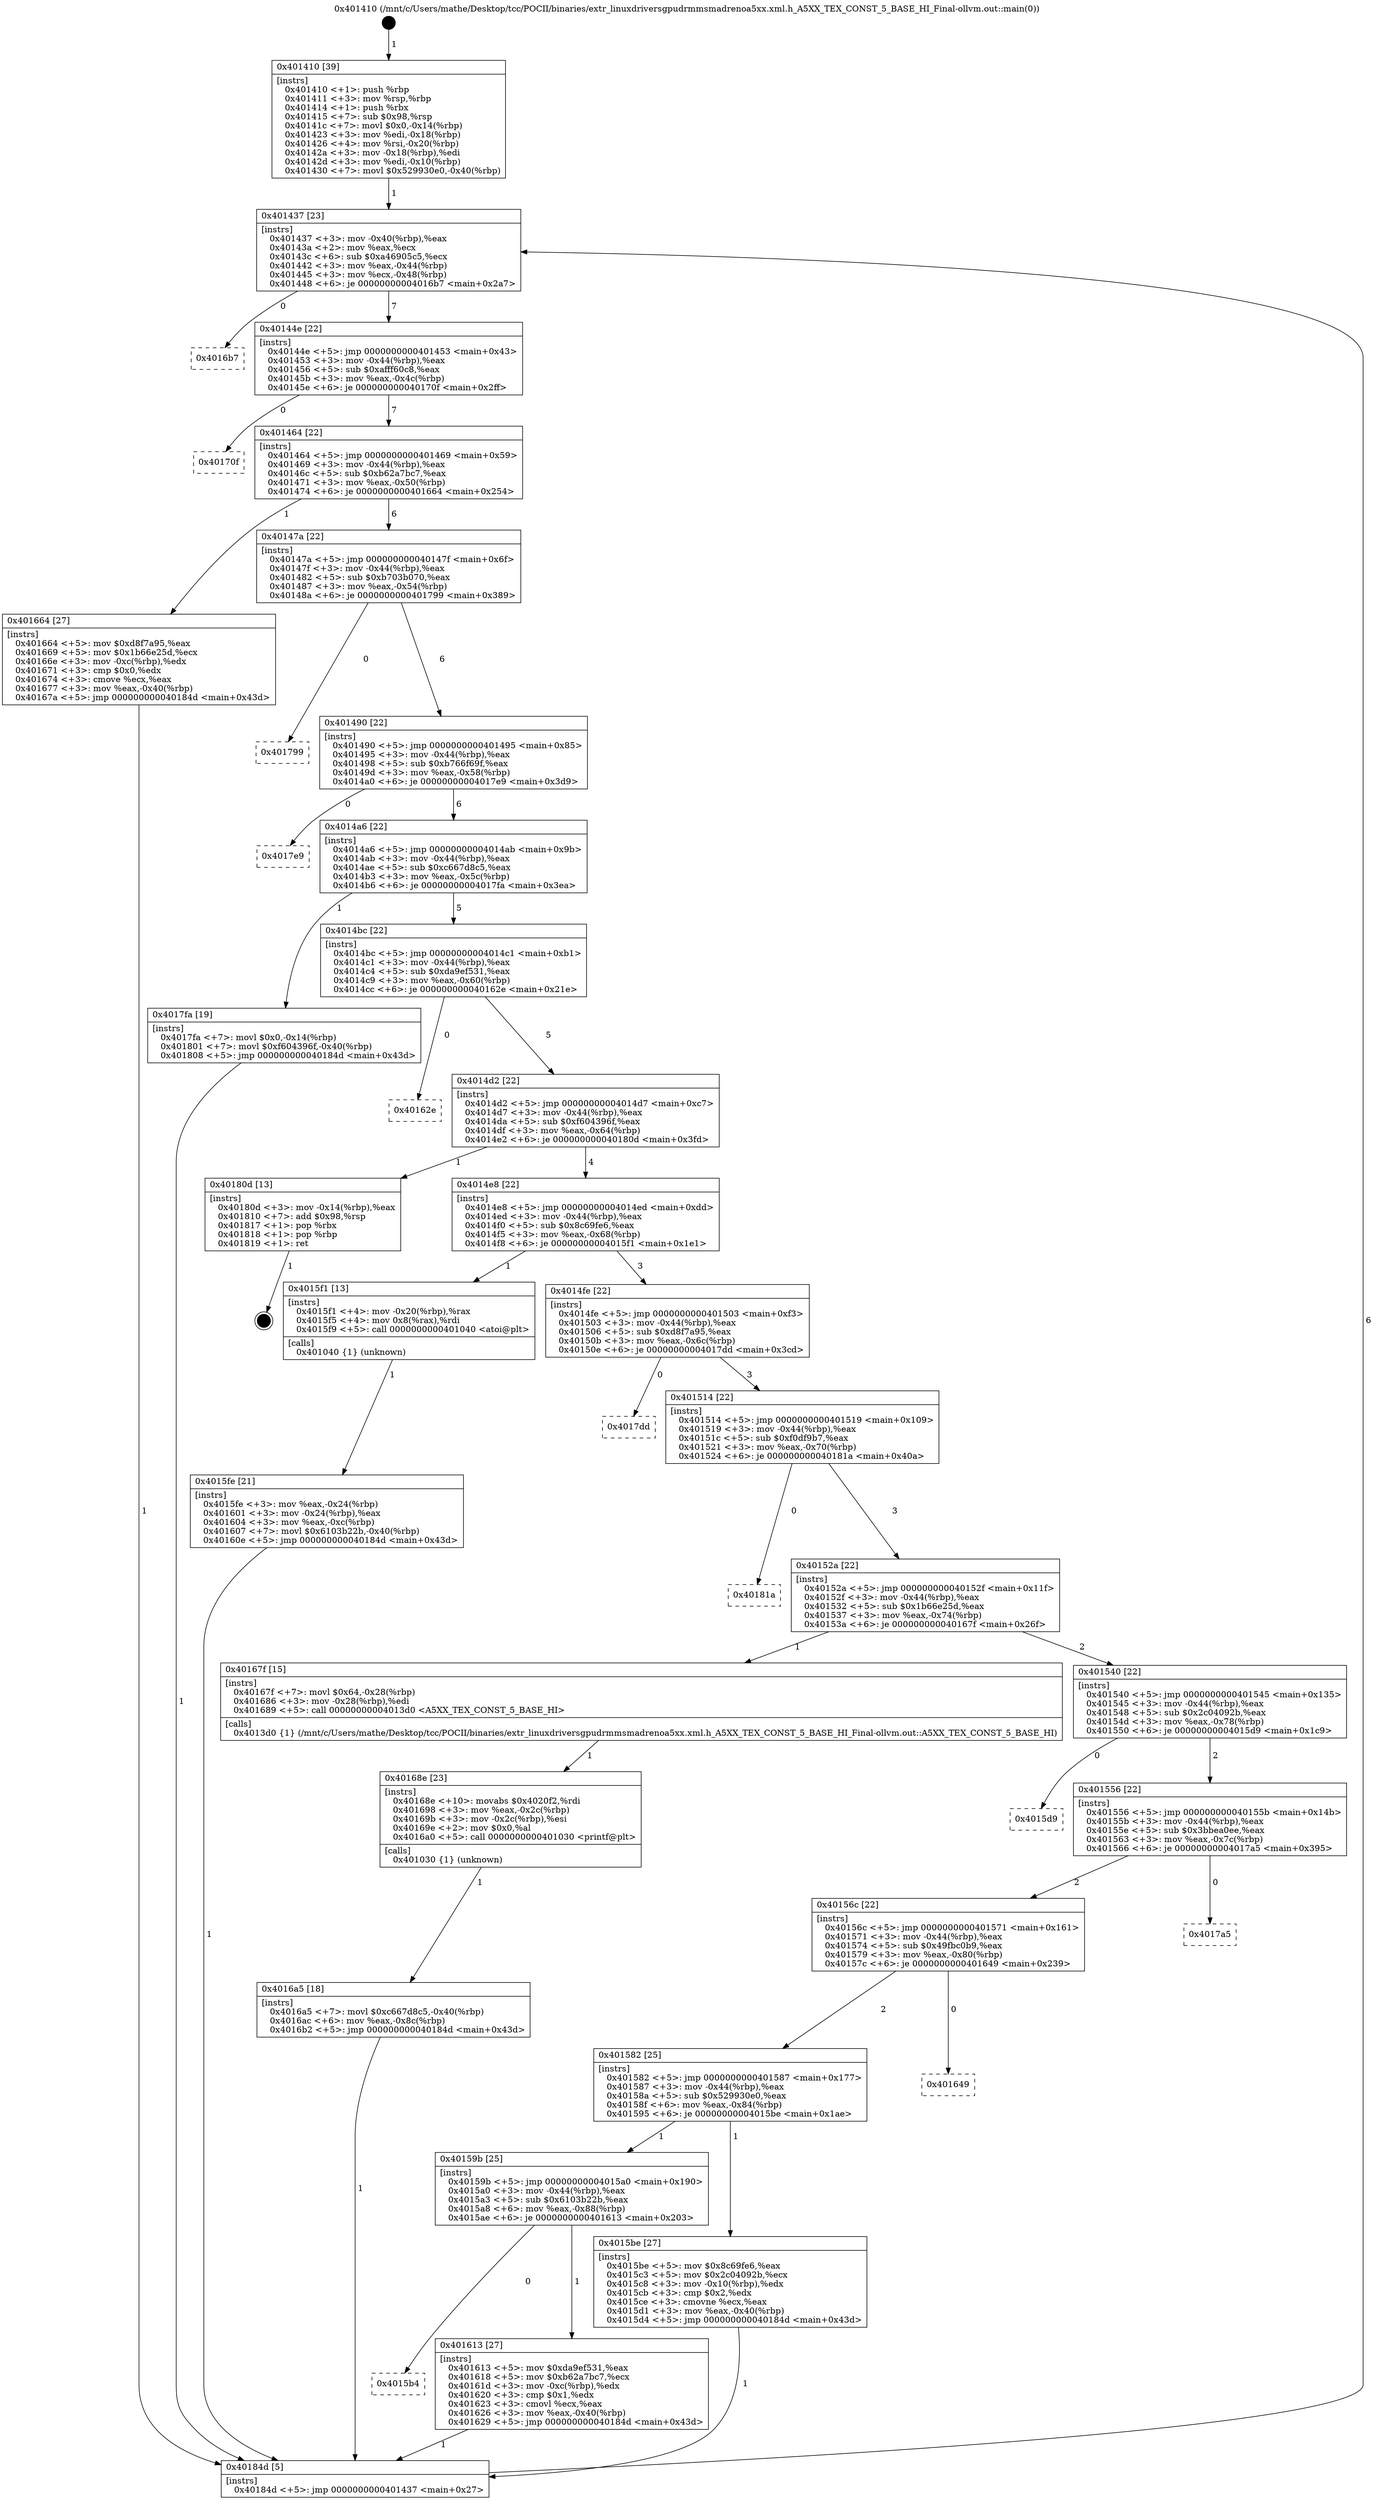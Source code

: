 digraph "0x401410" {
  label = "0x401410 (/mnt/c/Users/mathe/Desktop/tcc/POCII/binaries/extr_linuxdriversgpudrmmsmadrenoa5xx.xml.h_A5XX_TEX_CONST_5_BASE_HI_Final-ollvm.out::main(0))"
  labelloc = "t"
  node[shape=record]

  Entry [label="",width=0.3,height=0.3,shape=circle,fillcolor=black,style=filled]
  "0x401437" [label="{
     0x401437 [23]\l
     | [instrs]\l
     &nbsp;&nbsp;0x401437 \<+3\>: mov -0x40(%rbp),%eax\l
     &nbsp;&nbsp;0x40143a \<+2\>: mov %eax,%ecx\l
     &nbsp;&nbsp;0x40143c \<+6\>: sub $0xa46905c5,%ecx\l
     &nbsp;&nbsp;0x401442 \<+3\>: mov %eax,-0x44(%rbp)\l
     &nbsp;&nbsp;0x401445 \<+3\>: mov %ecx,-0x48(%rbp)\l
     &nbsp;&nbsp;0x401448 \<+6\>: je 00000000004016b7 \<main+0x2a7\>\l
  }"]
  "0x4016b7" [label="{
     0x4016b7\l
  }", style=dashed]
  "0x40144e" [label="{
     0x40144e [22]\l
     | [instrs]\l
     &nbsp;&nbsp;0x40144e \<+5\>: jmp 0000000000401453 \<main+0x43\>\l
     &nbsp;&nbsp;0x401453 \<+3\>: mov -0x44(%rbp),%eax\l
     &nbsp;&nbsp;0x401456 \<+5\>: sub $0xafff60c8,%eax\l
     &nbsp;&nbsp;0x40145b \<+3\>: mov %eax,-0x4c(%rbp)\l
     &nbsp;&nbsp;0x40145e \<+6\>: je 000000000040170f \<main+0x2ff\>\l
  }"]
  Exit [label="",width=0.3,height=0.3,shape=circle,fillcolor=black,style=filled,peripheries=2]
  "0x40170f" [label="{
     0x40170f\l
  }", style=dashed]
  "0x401464" [label="{
     0x401464 [22]\l
     | [instrs]\l
     &nbsp;&nbsp;0x401464 \<+5\>: jmp 0000000000401469 \<main+0x59\>\l
     &nbsp;&nbsp;0x401469 \<+3\>: mov -0x44(%rbp),%eax\l
     &nbsp;&nbsp;0x40146c \<+5\>: sub $0xb62a7bc7,%eax\l
     &nbsp;&nbsp;0x401471 \<+3\>: mov %eax,-0x50(%rbp)\l
     &nbsp;&nbsp;0x401474 \<+6\>: je 0000000000401664 \<main+0x254\>\l
  }"]
  "0x4016a5" [label="{
     0x4016a5 [18]\l
     | [instrs]\l
     &nbsp;&nbsp;0x4016a5 \<+7\>: movl $0xc667d8c5,-0x40(%rbp)\l
     &nbsp;&nbsp;0x4016ac \<+6\>: mov %eax,-0x8c(%rbp)\l
     &nbsp;&nbsp;0x4016b2 \<+5\>: jmp 000000000040184d \<main+0x43d\>\l
  }"]
  "0x401664" [label="{
     0x401664 [27]\l
     | [instrs]\l
     &nbsp;&nbsp;0x401664 \<+5\>: mov $0xd8f7a95,%eax\l
     &nbsp;&nbsp;0x401669 \<+5\>: mov $0x1b66e25d,%ecx\l
     &nbsp;&nbsp;0x40166e \<+3\>: mov -0xc(%rbp),%edx\l
     &nbsp;&nbsp;0x401671 \<+3\>: cmp $0x0,%edx\l
     &nbsp;&nbsp;0x401674 \<+3\>: cmove %ecx,%eax\l
     &nbsp;&nbsp;0x401677 \<+3\>: mov %eax,-0x40(%rbp)\l
     &nbsp;&nbsp;0x40167a \<+5\>: jmp 000000000040184d \<main+0x43d\>\l
  }"]
  "0x40147a" [label="{
     0x40147a [22]\l
     | [instrs]\l
     &nbsp;&nbsp;0x40147a \<+5\>: jmp 000000000040147f \<main+0x6f\>\l
     &nbsp;&nbsp;0x40147f \<+3\>: mov -0x44(%rbp),%eax\l
     &nbsp;&nbsp;0x401482 \<+5\>: sub $0xb703b070,%eax\l
     &nbsp;&nbsp;0x401487 \<+3\>: mov %eax,-0x54(%rbp)\l
     &nbsp;&nbsp;0x40148a \<+6\>: je 0000000000401799 \<main+0x389\>\l
  }"]
  "0x40168e" [label="{
     0x40168e [23]\l
     | [instrs]\l
     &nbsp;&nbsp;0x40168e \<+10\>: movabs $0x4020f2,%rdi\l
     &nbsp;&nbsp;0x401698 \<+3\>: mov %eax,-0x2c(%rbp)\l
     &nbsp;&nbsp;0x40169b \<+3\>: mov -0x2c(%rbp),%esi\l
     &nbsp;&nbsp;0x40169e \<+2\>: mov $0x0,%al\l
     &nbsp;&nbsp;0x4016a0 \<+5\>: call 0000000000401030 \<printf@plt\>\l
     | [calls]\l
     &nbsp;&nbsp;0x401030 \{1\} (unknown)\l
  }"]
  "0x401799" [label="{
     0x401799\l
  }", style=dashed]
  "0x401490" [label="{
     0x401490 [22]\l
     | [instrs]\l
     &nbsp;&nbsp;0x401490 \<+5\>: jmp 0000000000401495 \<main+0x85\>\l
     &nbsp;&nbsp;0x401495 \<+3\>: mov -0x44(%rbp),%eax\l
     &nbsp;&nbsp;0x401498 \<+5\>: sub $0xb766f69f,%eax\l
     &nbsp;&nbsp;0x40149d \<+3\>: mov %eax,-0x58(%rbp)\l
     &nbsp;&nbsp;0x4014a0 \<+6\>: je 00000000004017e9 \<main+0x3d9\>\l
  }"]
  "0x4015b4" [label="{
     0x4015b4\l
  }", style=dashed]
  "0x4017e9" [label="{
     0x4017e9\l
  }", style=dashed]
  "0x4014a6" [label="{
     0x4014a6 [22]\l
     | [instrs]\l
     &nbsp;&nbsp;0x4014a6 \<+5\>: jmp 00000000004014ab \<main+0x9b\>\l
     &nbsp;&nbsp;0x4014ab \<+3\>: mov -0x44(%rbp),%eax\l
     &nbsp;&nbsp;0x4014ae \<+5\>: sub $0xc667d8c5,%eax\l
     &nbsp;&nbsp;0x4014b3 \<+3\>: mov %eax,-0x5c(%rbp)\l
     &nbsp;&nbsp;0x4014b6 \<+6\>: je 00000000004017fa \<main+0x3ea\>\l
  }"]
  "0x401613" [label="{
     0x401613 [27]\l
     | [instrs]\l
     &nbsp;&nbsp;0x401613 \<+5\>: mov $0xda9ef531,%eax\l
     &nbsp;&nbsp;0x401618 \<+5\>: mov $0xb62a7bc7,%ecx\l
     &nbsp;&nbsp;0x40161d \<+3\>: mov -0xc(%rbp),%edx\l
     &nbsp;&nbsp;0x401620 \<+3\>: cmp $0x1,%edx\l
     &nbsp;&nbsp;0x401623 \<+3\>: cmovl %ecx,%eax\l
     &nbsp;&nbsp;0x401626 \<+3\>: mov %eax,-0x40(%rbp)\l
     &nbsp;&nbsp;0x401629 \<+5\>: jmp 000000000040184d \<main+0x43d\>\l
  }"]
  "0x4017fa" [label="{
     0x4017fa [19]\l
     | [instrs]\l
     &nbsp;&nbsp;0x4017fa \<+7\>: movl $0x0,-0x14(%rbp)\l
     &nbsp;&nbsp;0x401801 \<+7\>: movl $0xf604396f,-0x40(%rbp)\l
     &nbsp;&nbsp;0x401808 \<+5\>: jmp 000000000040184d \<main+0x43d\>\l
  }"]
  "0x4014bc" [label="{
     0x4014bc [22]\l
     | [instrs]\l
     &nbsp;&nbsp;0x4014bc \<+5\>: jmp 00000000004014c1 \<main+0xb1\>\l
     &nbsp;&nbsp;0x4014c1 \<+3\>: mov -0x44(%rbp),%eax\l
     &nbsp;&nbsp;0x4014c4 \<+5\>: sub $0xda9ef531,%eax\l
     &nbsp;&nbsp;0x4014c9 \<+3\>: mov %eax,-0x60(%rbp)\l
     &nbsp;&nbsp;0x4014cc \<+6\>: je 000000000040162e \<main+0x21e\>\l
  }"]
  "0x4015fe" [label="{
     0x4015fe [21]\l
     | [instrs]\l
     &nbsp;&nbsp;0x4015fe \<+3\>: mov %eax,-0x24(%rbp)\l
     &nbsp;&nbsp;0x401601 \<+3\>: mov -0x24(%rbp),%eax\l
     &nbsp;&nbsp;0x401604 \<+3\>: mov %eax,-0xc(%rbp)\l
     &nbsp;&nbsp;0x401607 \<+7\>: movl $0x6103b22b,-0x40(%rbp)\l
     &nbsp;&nbsp;0x40160e \<+5\>: jmp 000000000040184d \<main+0x43d\>\l
  }"]
  "0x40162e" [label="{
     0x40162e\l
  }", style=dashed]
  "0x4014d2" [label="{
     0x4014d2 [22]\l
     | [instrs]\l
     &nbsp;&nbsp;0x4014d2 \<+5\>: jmp 00000000004014d7 \<main+0xc7\>\l
     &nbsp;&nbsp;0x4014d7 \<+3\>: mov -0x44(%rbp),%eax\l
     &nbsp;&nbsp;0x4014da \<+5\>: sub $0xf604396f,%eax\l
     &nbsp;&nbsp;0x4014df \<+3\>: mov %eax,-0x64(%rbp)\l
     &nbsp;&nbsp;0x4014e2 \<+6\>: je 000000000040180d \<main+0x3fd\>\l
  }"]
  "0x401410" [label="{
     0x401410 [39]\l
     | [instrs]\l
     &nbsp;&nbsp;0x401410 \<+1\>: push %rbp\l
     &nbsp;&nbsp;0x401411 \<+3\>: mov %rsp,%rbp\l
     &nbsp;&nbsp;0x401414 \<+1\>: push %rbx\l
     &nbsp;&nbsp;0x401415 \<+7\>: sub $0x98,%rsp\l
     &nbsp;&nbsp;0x40141c \<+7\>: movl $0x0,-0x14(%rbp)\l
     &nbsp;&nbsp;0x401423 \<+3\>: mov %edi,-0x18(%rbp)\l
     &nbsp;&nbsp;0x401426 \<+4\>: mov %rsi,-0x20(%rbp)\l
     &nbsp;&nbsp;0x40142a \<+3\>: mov -0x18(%rbp),%edi\l
     &nbsp;&nbsp;0x40142d \<+3\>: mov %edi,-0x10(%rbp)\l
     &nbsp;&nbsp;0x401430 \<+7\>: movl $0x529930e0,-0x40(%rbp)\l
  }"]
  "0x40180d" [label="{
     0x40180d [13]\l
     | [instrs]\l
     &nbsp;&nbsp;0x40180d \<+3\>: mov -0x14(%rbp),%eax\l
     &nbsp;&nbsp;0x401810 \<+7\>: add $0x98,%rsp\l
     &nbsp;&nbsp;0x401817 \<+1\>: pop %rbx\l
     &nbsp;&nbsp;0x401818 \<+1\>: pop %rbp\l
     &nbsp;&nbsp;0x401819 \<+1\>: ret\l
  }"]
  "0x4014e8" [label="{
     0x4014e8 [22]\l
     | [instrs]\l
     &nbsp;&nbsp;0x4014e8 \<+5\>: jmp 00000000004014ed \<main+0xdd\>\l
     &nbsp;&nbsp;0x4014ed \<+3\>: mov -0x44(%rbp),%eax\l
     &nbsp;&nbsp;0x4014f0 \<+5\>: sub $0x8c69fe6,%eax\l
     &nbsp;&nbsp;0x4014f5 \<+3\>: mov %eax,-0x68(%rbp)\l
     &nbsp;&nbsp;0x4014f8 \<+6\>: je 00000000004015f1 \<main+0x1e1\>\l
  }"]
  "0x40184d" [label="{
     0x40184d [5]\l
     | [instrs]\l
     &nbsp;&nbsp;0x40184d \<+5\>: jmp 0000000000401437 \<main+0x27\>\l
  }"]
  "0x4015f1" [label="{
     0x4015f1 [13]\l
     | [instrs]\l
     &nbsp;&nbsp;0x4015f1 \<+4\>: mov -0x20(%rbp),%rax\l
     &nbsp;&nbsp;0x4015f5 \<+4\>: mov 0x8(%rax),%rdi\l
     &nbsp;&nbsp;0x4015f9 \<+5\>: call 0000000000401040 \<atoi@plt\>\l
     | [calls]\l
     &nbsp;&nbsp;0x401040 \{1\} (unknown)\l
  }"]
  "0x4014fe" [label="{
     0x4014fe [22]\l
     | [instrs]\l
     &nbsp;&nbsp;0x4014fe \<+5\>: jmp 0000000000401503 \<main+0xf3\>\l
     &nbsp;&nbsp;0x401503 \<+3\>: mov -0x44(%rbp),%eax\l
     &nbsp;&nbsp;0x401506 \<+5\>: sub $0xd8f7a95,%eax\l
     &nbsp;&nbsp;0x40150b \<+3\>: mov %eax,-0x6c(%rbp)\l
     &nbsp;&nbsp;0x40150e \<+6\>: je 00000000004017dd \<main+0x3cd\>\l
  }"]
  "0x40159b" [label="{
     0x40159b [25]\l
     | [instrs]\l
     &nbsp;&nbsp;0x40159b \<+5\>: jmp 00000000004015a0 \<main+0x190\>\l
     &nbsp;&nbsp;0x4015a0 \<+3\>: mov -0x44(%rbp),%eax\l
     &nbsp;&nbsp;0x4015a3 \<+5\>: sub $0x6103b22b,%eax\l
     &nbsp;&nbsp;0x4015a8 \<+6\>: mov %eax,-0x88(%rbp)\l
     &nbsp;&nbsp;0x4015ae \<+6\>: je 0000000000401613 \<main+0x203\>\l
  }"]
  "0x4017dd" [label="{
     0x4017dd\l
  }", style=dashed]
  "0x401514" [label="{
     0x401514 [22]\l
     | [instrs]\l
     &nbsp;&nbsp;0x401514 \<+5\>: jmp 0000000000401519 \<main+0x109\>\l
     &nbsp;&nbsp;0x401519 \<+3\>: mov -0x44(%rbp),%eax\l
     &nbsp;&nbsp;0x40151c \<+5\>: sub $0xf0df9b7,%eax\l
     &nbsp;&nbsp;0x401521 \<+3\>: mov %eax,-0x70(%rbp)\l
     &nbsp;&nbsp;0x401524 \<+6\>: je 000000000040181a \<main+0x40a\>\l
  }"]
  "0x4015be" [label="{
     0x4015be [27]\l
     | [instrs]\l
     &nbsp;&nbsp;0x4015be \<+5\>: mov $0x8c69fe6,%eax\l
     &nbsp;&nbsp;0x4015c3 \<+5\>: mov $0x2c04092b,%ecx\l
     &nbsp;&nbsp;0x4015c8 \<+3\>: mov -0x10(%rbp),%edx\l
     &nbsp;&nbsp;0x4015cb \<+3\>: cmp $0x2,%edx\l
     &nbsp;&nbsp;0x4015ce \<+3\>: cmovne %ecx,%eax\l
     &nbsp;&nbsp;0x4015d1 \<+3\>: mov %eax,-0x40(%rbp)\l
     &nbsp;&nbsp;0x4015d4 \<+5\>: jmp 000000000040184d \<main+0x43d\>\l
  }"]
  "0x40181a" [label="{
     0x40181a\l
  }", style=dashed]
  "0x40152a" [label="{
     0x40152a [22]\l
     | [instrs]\l
     &nbsp;&nbsp;0x40152a \<+5\>: jmp 000000000040152f \<main+0x11f\>\l
     &nbsp;&nbsp;0x40152f \<+3\>: mov -0x44(%rbp),%eax\l
     &nbsp;&nbsp;0x401532 \<+5\>: sub $0x1b66e25d,%eax\l
     &nbsp;&nbsp;0x401537 \<+3\>: mov %eax,-0x74(%rbp)\l
     &nbsp;&nbsp;0x40153a \<+6\>: je 000000000040167f \<main+0x26f\>\l
  }"]
  "0x401582" [label="{
     0x401582 [25]\l
     | [instrs]\l
     &nbsp;&nbsp;0x401582 \<+5\>: jmp 0000000000401587 \<main+0x177\>\l
     &nbsp;&nbsp;0x401587 \<+3\>: mov -0x44(%rbp),%eax\l
     &nbsp;&nbsp;0x40158a \<+5\>: sub $0x529930e0,%eax\l
     &nbsp;&nbsp;0x40158f \<+6\>: mov %eax,-0x84(%rbp)\l
     &nbsp;&nbsp;0x401595 \<+6\>: je 00000000004015be \<main+0x1ae\>\l
  }"]
  "0x40167f" [label="{
     0x40167f [15]\l
     | [instrs]\l
     &nbsp;&nbsp;0x40167f \<+7\>: movl $0x64,-0x28(%rbp)\l
     &nbsp;&nbsp;0x401686 \<+3\>: mov -0x28(%rbp),%edi\l
     &nbsp;&nbsp;0x401689 \<+5\>: call 00000000004013d0 \<A5XX_TEX_CONST_5_BASE_HI\>\l
     | [calls]\l
     &nbsp;&nbsp;0x4013d0 \{1\} (/mnt/c/Users/mathe/Desktop/tcc/POCII/binaries/extr_linuxdriversgpudrmmsmadrenoa5xx.xml.h_A5XX_TEX_CONST_5_BASE_HI_Final-ollvm.out::A5XX_TEX_CONST_5_BASE_HI)\l
  }"]
  "0x401540" [label="{
     0x401540 [22]\l
     | [instrs]\l
     &nbsp;&nbsp;0x401540 \<+5\>: jmp 0000000000401545 \<main+0x135\>\l
     &nbsp;&nbsp;0x401545 \<+3\>: mov -0x44(%rbp),%eax\l
     &nbsp;&nbsp;0x401548 \<+5\>: sub $0x2c04092b,%eax\l
     &nbsp;&nbsp;0x40154d \<+3\>: mov %eax,-0x78(%rbp)\l
     &nbsp;&nbsp;0x401550 \<+6\>: je 00000000004015d9 \<main+0x1c9\>\l
  }"]
  "0x401649" [label="{
     0x401649\l
  }", style=dashed]
  "0x4015d9" [label="{
     0x4015d9\l
  }", style=dashed]
  "0x401556" [label="{
     0x401556 [22]\l
     | [instrs]\l
     &nbsp;&nbsp;0x401556 \<+5\>: jmp 000000000040155b \<main+0x14b\>\l
     &nbsp;&nbsp;0x40155b \<+3\>: mov -0x44(%rbp),%eax\l
     &nbsp;&nbsp;0x40155e \<+5\>: sub $0x3bbea0ee,%eax\l
     &nbsp;&nbsp;0x401563 \<+3\>: mov %eax,-0x7c(%rbp)\l
     &nbsp;&nbsp;0x401566 \<+6\>: je 00000000004017a5 \<main+0x395\>\l
  }"]
  "0x40156c" [label="{
     0x40156c [22]\l
     | [instrs]\l
     &nbsp;&nbsp;0x40156c \<+5\>: jmp 0000000000401571 \<main+0x161\>\l
     &nbsp;&nbsp;0x401571 \<+3\>: mov -0x44(%rbp),%eax\l
     &nbsp;&nbsp;0x401574 \<+5\>: sub $0x49fbc0b9,%eax\l
     &nbsp;&nbsp;0x401579 \<+3\>: mov %eax,-0x80(%rbp)\l
     &nbsp;&nbsp;0x40157c \<+6\>: je 0000000000401649 \<main+0x239\>\l
  }"]
  "0x4017a5" [label="{
     0x4017a5\l
  }", style=dashed]
  Entry -> "0x401410" [label=" 1"]
  "0x401437" -> "0x4016b7" [label=" 0"]
  "0x401437" -> "0x40144e" [label=" 7"]
  "0x40180d" -> Exit [label=" 1"]
  "0x40144e" -> "0x40170f" [label=" 0"]
  "0x40144e" -> "0x401464" [label=" 7"]
  "0x4017fa" -> "0x40184d" [label=" 1"]
  "0x401464" -> "0x401664" [label=" 1"]
  "0x401464" -> "0x40147a" [label=" 6"]
  "0x4016a5" -> "0x40184d" [label=" 1"]
  "0x40147a" -> "0x401799" [label=" 0"]
  "0x40147a" -> "0x401490" [label=" 6"]
  "0x40168e" -> "0x4016a5" [label=" 1"]
  "0x401490" -> "0x4017e9" [label=" 0"]
  "0x401490" -> "0x4014a6" [label=" 6"]
  "0x40167f" -> "0x40168e" [label=" 1"]
  "0x4014a6" -> "0x4017fa" [label=" 1"]
  "0x4014a6" -> "0x4014bc" [label=" 5"]
  "0x401664" -> "0x40184d" [label=" 1"]
  "0x4014bc" -> "0x40162e" [label=" 0"]
  "0x4014bc" -> "0x4014d2" [label=" 5"]
  "0x40159b" -> "0x4015b4" [label=" 0"]
  "0x4014d2" -> "0x40180d" [label=" 1"]
  "0x4014d2" -> "0x4014e8" [label=" 4"]
  "0x40159b" -> "0x401613" [label=" 1"]
  "0x4014e8" -> "0x4015f1" [label=" 1"]
  "0x4014e8" -> "0x4014fe" [label=" 3"]
  "0x401613" -> "0x40184d" [label=" 1"]
  "0x4014fe" -> "0x4017dd" [label=" 0"]
  "0x4014fe" -> "0x401514" [label=" 3"]
  "0x4015fe" -> "0x40184d" [label=" 1"]
  "0x401514" -> "0x40181a" [label=" 0"]
  "0x401514" -> "0x40152a" [label=" 3"]
  "0x4015f1" -> "0x4015fe" [label=" 1"]
  "0x40152a" -> "0x40167f" [label=" 1"]
  "0x40152a" -> "0x401540" [label=" 2"]
  "0x401410" -> "0x401437" [label=" 1"]
  "0x401540" -> "0x4015d9" [label=" 0"]
  "0x401540" -> "0x401556" [label=" 2"]
  "0x4015be" -> "0x40184d" [label=" 1"]
  "0x401556" -> "0x4017a5" [label=" 0"]
  "0x401556" -> "0x40156c" [label=" 2"]
  "0x401582" -> "0x40159b" [label=" 1"]
  "0x40156c" -> "0x401649" [label=" 0"]
  "0x40156c" -> "0x401582" [label=" 2"]
  "0x40184d" -> "0x401437" [label=" 6"]
  "0x401582" -> "0x4015be" [label=" 1"]
}
